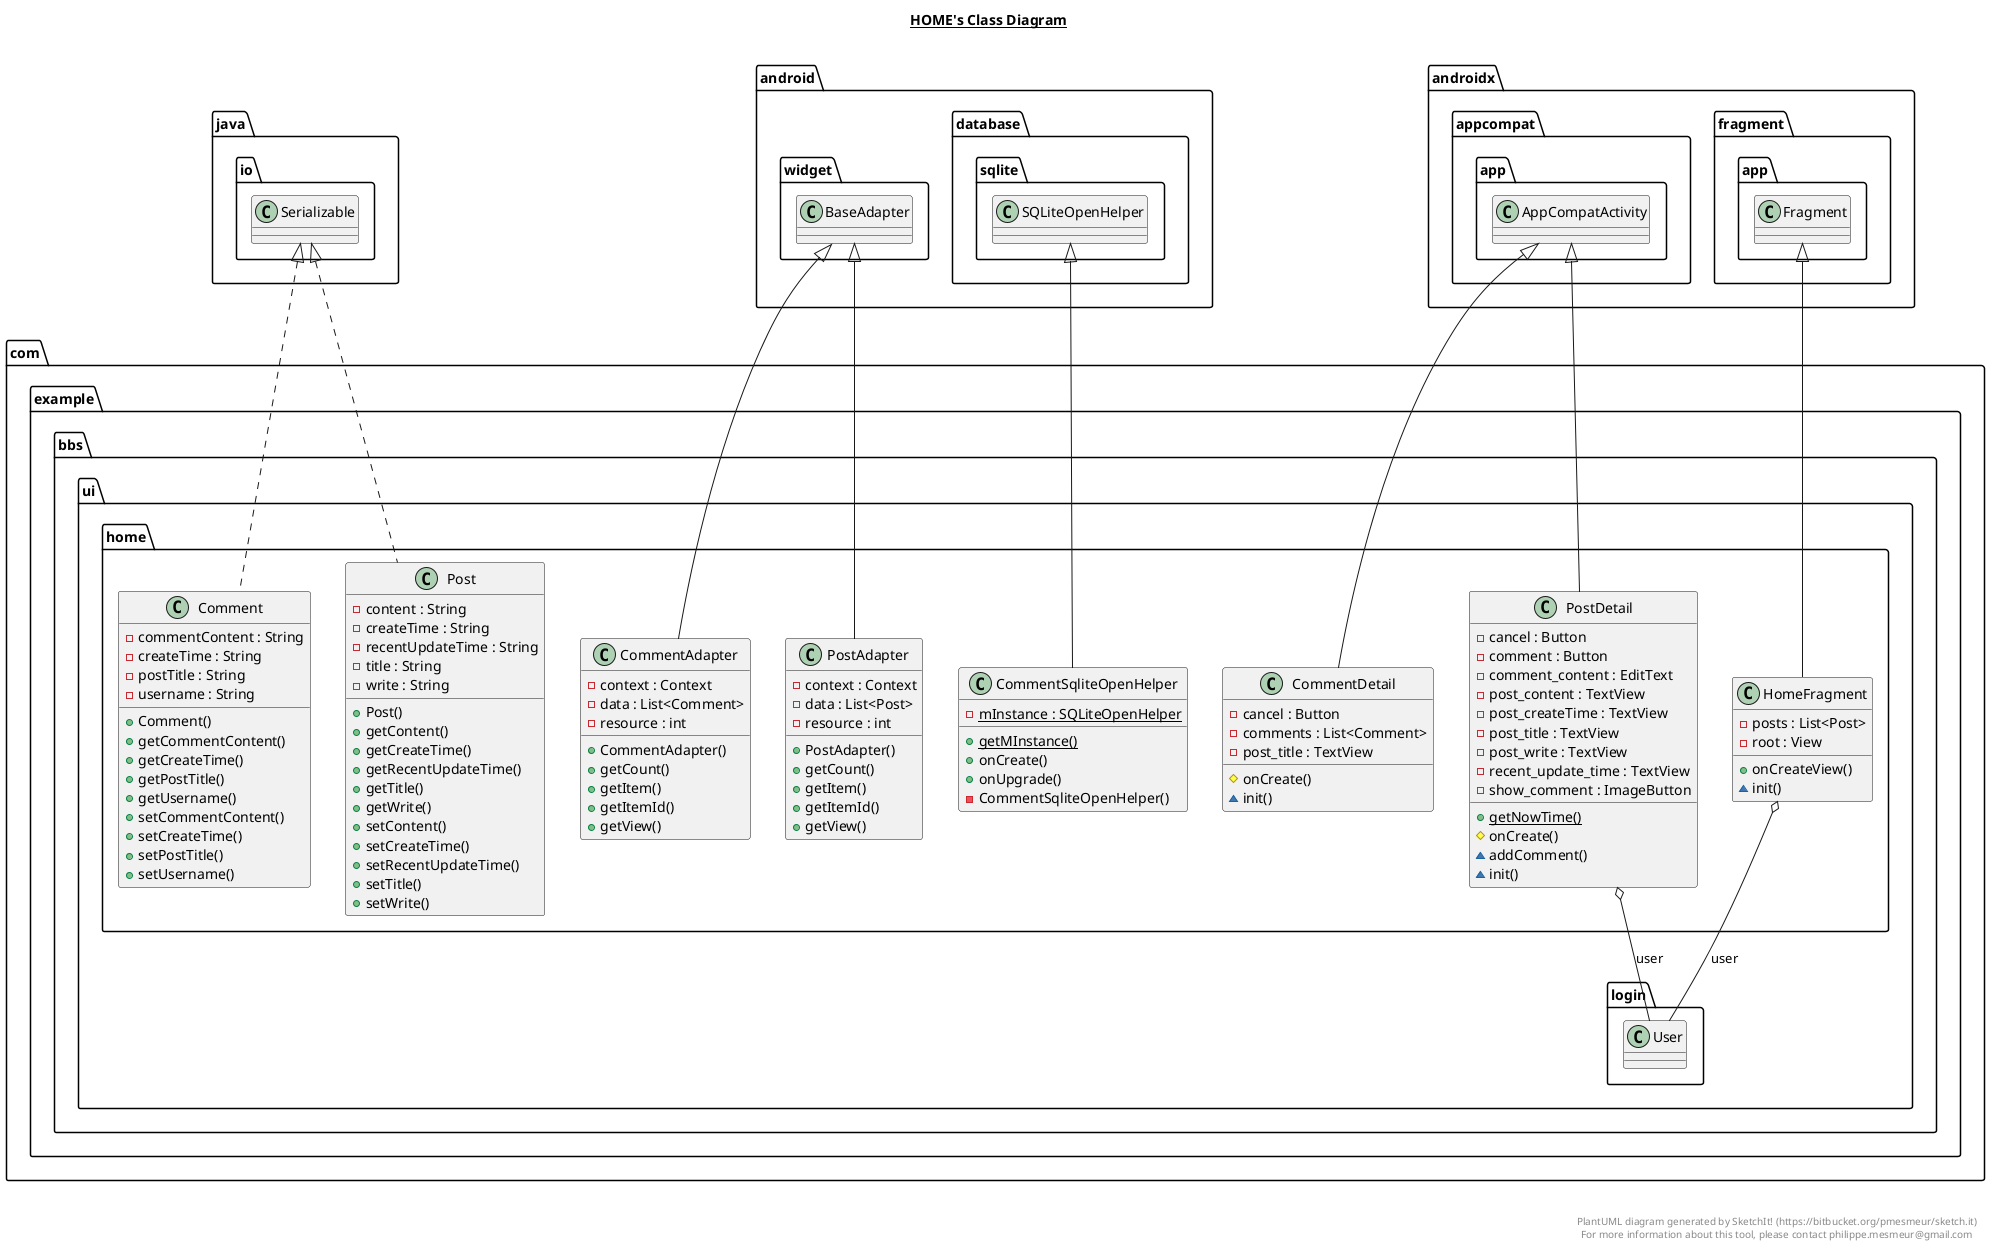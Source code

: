 @startuml

title __HOME's Class Diagram__\n

  namespace com.example.bbs {
    namespace ui.home {
      class com.example.bbs.ui.home.Comment {
          - commentContent : String
          - createTime : String
          - postTitle : String
          - username : String
          + Comment()
          + getCommentContent()
          + getCreateTime()
          + getPostTitle()
          + getUsername()
          + setCommentContent()
          + setCreateTime()
          + setPostTitle()
          + setUsername()
      }
    }
  }
  

  namespace com.example.bbs {
    namespace ui.home {
      class com.example.bbs.ui.home.CommentAdapter {
          - context : Context
          - data : List<Comment>
          - resource : int
          + CommentAdapter()
          + getCount()
          + getItem()
          + getItemId()
          + getView()
      }
    }
  }
  

  namespace com.example.bbs {
    namespace ui.home {
      class com.example.bbs.ui.home.CommentDetail {
          - cancel : Button
          - comments : List<Comment>
          - post_title : TextView
          # onCreate()
          ~ init()
      }
    }
  }
  

  namespace com.example.bbs {
    namespace ui.home {
      class com.example.bbs.ui.home.CommentSqliteOpenHelper {
          {static} - mInstance : SQLiteOpenHelper
          {static} + getMInstance()
          + onCreate()
          + onUpgrade()
          - CommentSqliteOpenHelper()
      }
    }
  }
  

  namespace com.example.bbs {
    namespace ui.home {
      class com.example.bbs.ui.home.HomeFragment {
          - posts : List<Post>
          - root : View
          + onCreateView()
          ~ init()
      }
    }
  }
  

  namespace com.example.bbs {
    namespace ui.home {
      class com.example.bbs.ui.home.Post {
          - content : String
          - createTime : String
          - recentUpdateTime : String
          - title : String
          - write : String
          + Post()
          + getContent()
          + getCreateTime()
          + getRecentUpdateTime()
          + getTitle()
          + getWrite()
          + setContent()
          + setCreateTime()
          + setRecentUpdateTime()
          + setTitle()
          + setWrite()
      }
    }
  }
  

  namespace com.example.bbs {
    namespace ui.home {
      class com.example.bbs.ui.home.PostAdapter {
          - context : Context
          - data : List<Post>
          - resource : int
          + PostAdapter()
          + getCount()
          + getItem()
          + getItemId()
          + getView()
      }
    }
  }
  

  namespace com.example.bbs {
    namespace ui.home {
      class com.example.bbs.ui.home.PostDetail {
          - cancel : Button
          - comment : Button
          - comment_content : EditText
          - post_content : TextView
          - post_createTime : TextView
          - post_title : TextView
          - post_write : TextView
          - recent_update_time : TextView
          - show_comment : ImageButton
          {static} + getNowTime()
          # onCreate()
          ~ addComment()
          ~ init()
      }
    }
  }
  

  com.example.bbs.ui.home.Comment .up.|> java.io.Serializable
  com.example.bbs.ui.home.CommentAdapter -up-|> android.widget.BaseAdapter
  com.example.bbs.ui.home.CommentDetail -up-|> androidx.appcompat.app.AppCompatActivity
  com.example.bbs.ui.home.CommentSqliteOpenHelper -up-|> android.database.sqlite.SQLiteOpenHelper
  com.example.bbs.ui.home.HomeFragment -up-|> androidx.fragment.app.Fragment
  com.example.bbs.ui.home.HomeFragment o-- com.example.bbs.ui.login.User : user
  com.example.bbs.ui.home.Post .up.|> java.io.Serializable
  com.example.bbs.ui.home.PostAdapter -up-|> android.widget.BaseAdapter
  com.example.bbs.ui.home.PostDetail -up-|> androidx.appcompat.app.AppCompatActivity
  com.example.bbs.ui.home.PostDetail o-- com.example.bbs.ui.login.User : user


right footer


PlantUML diagram generated by SketchIt! (https://bitbucket.org/pmesmeur/sketch.it)
For more information about this tool, please contact philippe.mesmeur@gmail.com
endfooter

@enduml
